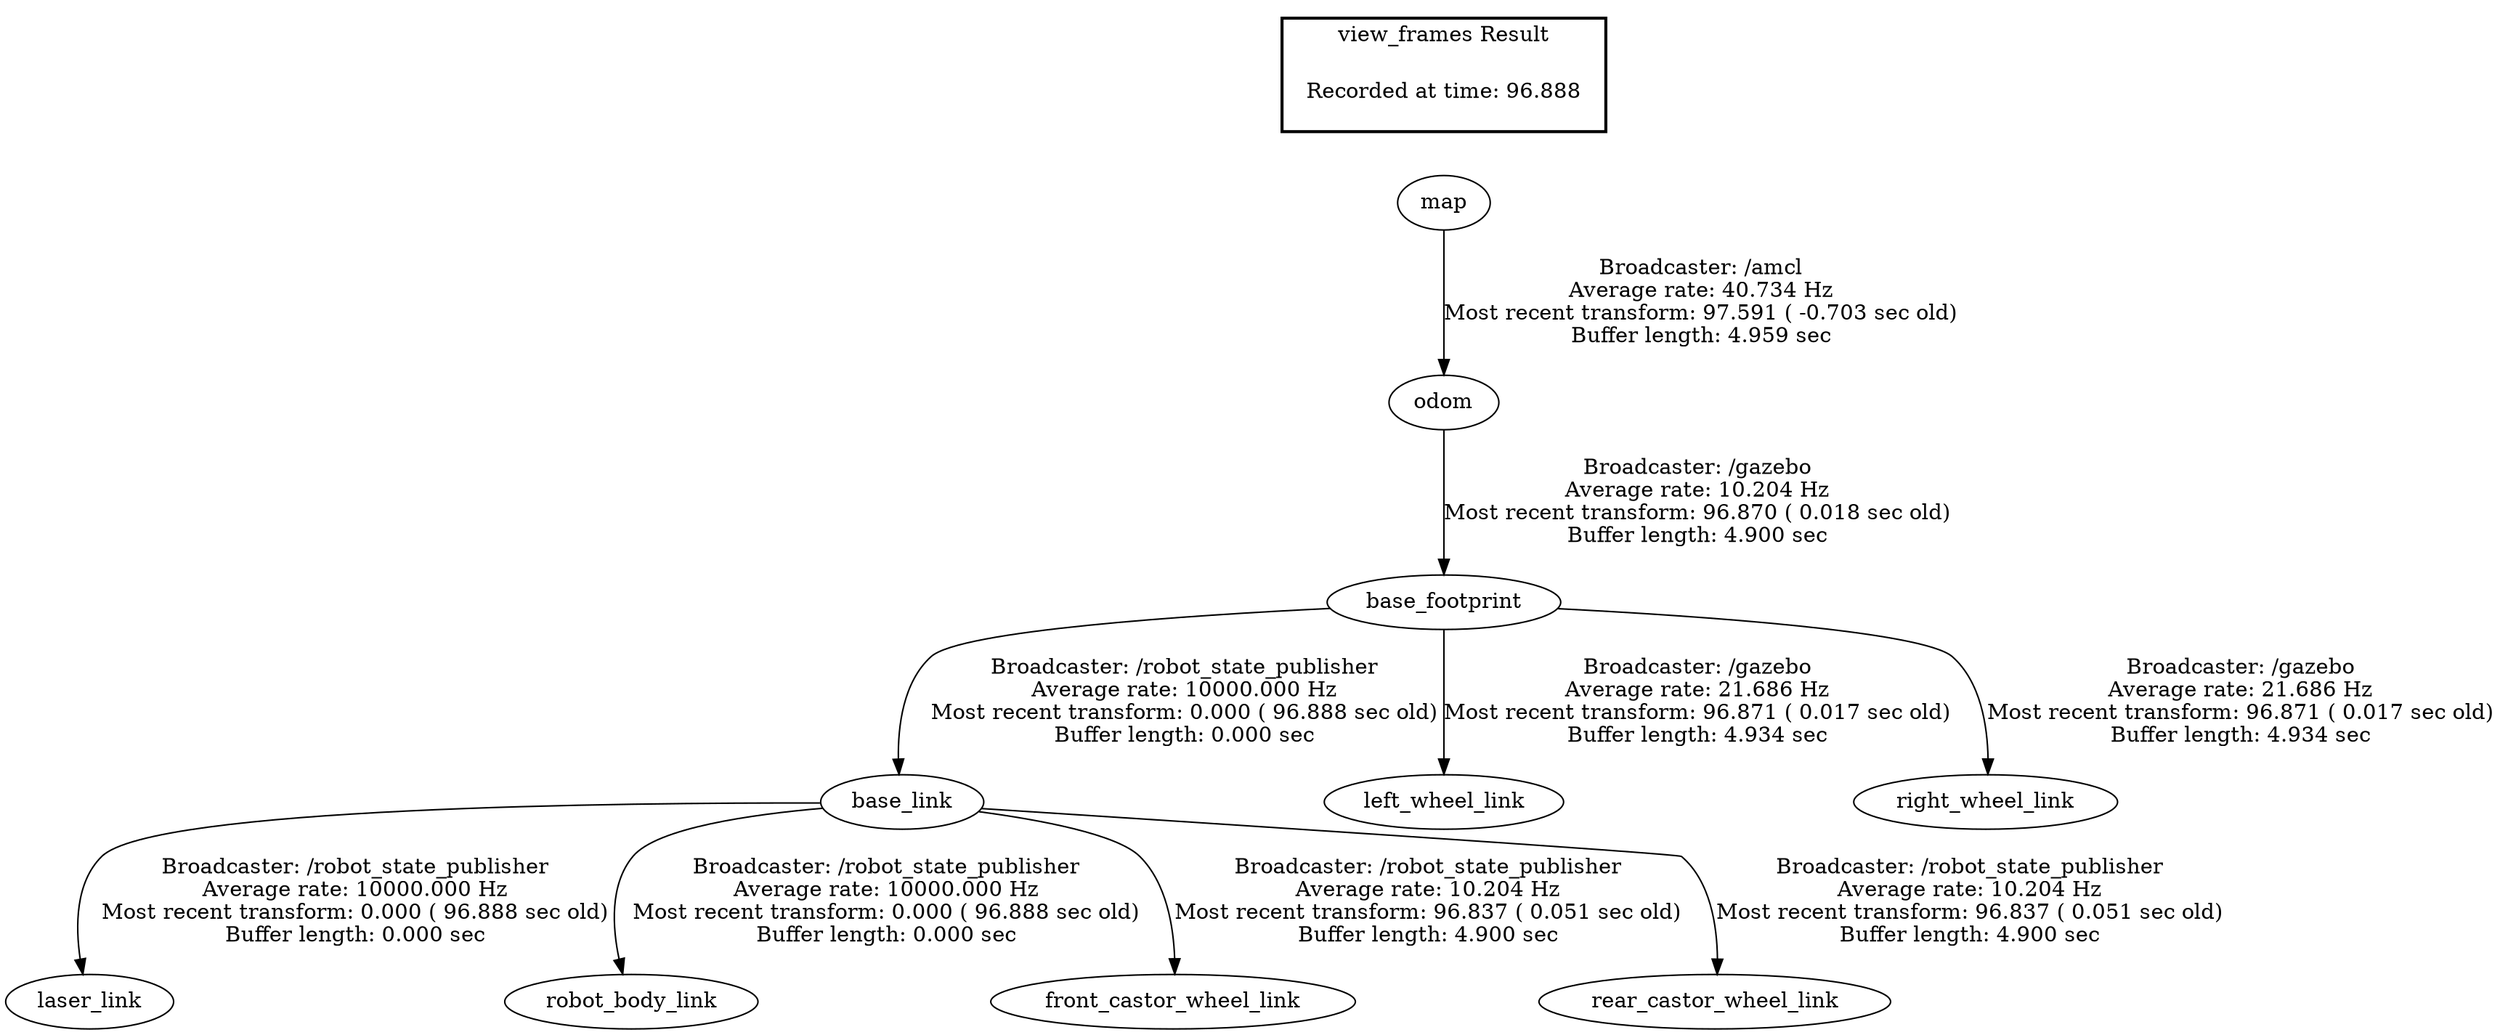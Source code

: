 digraph G {
"base_footprint" -> "base_link"[label="Broadcaster: /robot_state_publisher\nAverage rate: 10000.000 Hz\nMost recent transform: 0.000 ( 96.888 sec old)\nBuffer length: 0.000 sec\n"];
"odom" -> "base_footprint"[label="Broadcaster: /gazebo\nAverage rate: 10.204 Hz\nMost recent transform: 96.870 ( 0.018 sec old)\nBuffer length: 4.900 sec\n"];
"base_link" -> "laser_link"[label="Broadcaster: /robot_state_publisher\nAverage rate: 10000.000 Hz\nMost recent transform: 0.000 ( 96.888 sec old)\nBuffer length: 0.000 sec\n"];
"base_link" -> "robot_body_link"[label="Broadcaster: /robot_state_publisher\nAverage rate: 10000.000 Hz\nMost recent transform: 0.000 ( 96.888 sec old)\nBuffer length: 0.000 sec\n"];
"base_link" -> "front_castor_wheel_link"[label="Broadcaster: /robot_state_publisher\nAverage rate: 10.204 Hz\nMost recent transform: 96.837 ( 0.051 sec old)\nBuffer length: 4.900 sec\n"];
"base_footprint" -> "left_wheel_link"[label="Broadcaster: /gazebo\nAverage rate: 21.686 Hz\nMost recent transform: 96.871 ( 0.017 sec old)\nBuffer length: 4.934 sec\n"];
"base_link" -> "rear_castor_wheel_link"[label="Broadcaster: /robot_state_publisher\nAverage rate: 10.204 Hz\nMost recent transform: 96.837 ( 0.051 sec old)\nBuffer length: 4.900 sec\n"];
"base_footprint" -> "right_wheel_link"[label="Broadcaster: /gazebo\nAverage rate: 21.686 Hz\nMost recent transform: 96.871 ( 0.017 sec old)\nBuffer length: 4.934 sec\n"];
"map" -> "odom"[label="Broadcaster: /amcl\nAverage rate: 40.734 Hz\nMost recent transform: 97.591 ( -0.703 sec old)\nBuffer length: 4.959 sec\n"];
edge [style=invis];
 subgraph cluster_legend { style=bold; color=black; label ="view_frames Result";
"Recorded at time: 96.888"[ shape=plaintext ] ;
 }->"map";
}